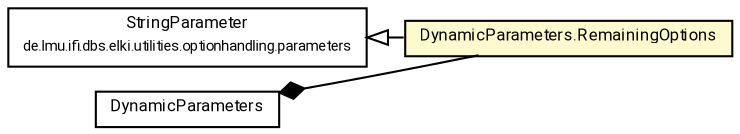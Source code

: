 #!/usr/local/bin/dot
#
# Class diagram 
# Generated by UMLGraph version R5_7_2-60-g0e99a6 (http://www.spinellis.gr/umlgraph/)
#

digraph G {
	graph [fontnames="svg"]
	edge [fontname="Roboto",fontsize=7,labelfontname="Roboto",labelfontsize=7,color="black"];
	node [fontname="Roboto",fontcolor="black",fontsize=8,shape=plaintext,margin=0,width=0,height=0];
	nodesep=0.15;
	ranksep=0.25;
	rankdir=LR;
	// de.lmu.ifi.dbs.elki.utilities.optionhandling.parameters.StringParameter
	c3690937 [label=<<table title="de.lmu.ifi.dbs.elki.utilities.optionhandling.parameters.StringParameter" border="0" cellborder="1" cellspacing="0" cellpadding="2" href="../../utilities/optionhandling/parameters/StringParameter.html" target="_parent">
		<tr><td><table border="0" cellspacing="0" cellpadding="1">
		<tr><td align="center" balign="center"> <font face="Roboto">StringParameter</font> </td></tr>
		<tr><td align="center" balign="center"> <font face="Roboto" point-size="7.0">de.lmu.ifi.dbs.elki.utilities.optionhandling.parameters</font> </td></tr>
		</table></td></tr>
		</table>>, URL="../../utilities/optionhandling/parameters/StringParameter.html"];
	// de.lmu.ifi.dbs.elki.gui.util.DynamicParameters
	c3691251 [label=<<table title="de.lmu.ifi.dbs.elki.gui.util.DynamicParameters" border="0" cellborder="1" cellspacing="0" cellpadding="2" href="DynamicParameters.html" target="_parent">
		<tr><td><table border="0" cellspacing="0" cellpadding="1">
		<tr><td align="center" balign="center"> <font face="Roboto">DynamicParameters</font> </td></tr>
		</table></td></tr>
		</table>>, URL="DynamicParameters.html"];
	// de.lmu.ifi.dbs.elki.gui.util.DynamicParameters.RemainingOptions
	c3691253 [label=<<table title="de.lmu.ifi.dbs.elki.gui.util.DynamicParameters.RemainingOptions" border="0" cellborder="1" cellspacing="0" cellpadding="2" bgcolor="lemonChiffon" href="DynamicParameters.RemainingOptions.html" target="_parent">
		<tr><td><table border="0" cellspacing="0" cellpadding="1">
		<tr><td align="center" balign="center"> <font face="Roboto">DynamicParameters.RemainingOptions</font> </td></tr>
		</table></td></tr>
		</table>>, URL="DynamicParameters.RemainingOptions.html"];
	// de.lmu.ifi.dbs.elki.gui.util.DynamicParameters composed de.lmu.ifi.dbs.elki.gui.util.DynamicParameters.RemainingOptions
	c3691251 -> c3691253 [arrowhead=none,arrowtail=diamond,dir=back,weight=6];
	// de.lmu.ifi.dbs.elki.gui.util.DynamicParameters.RemainingOptions extends de.lmu.ifi.dbs.elki.utilities.optionhandling.parameters.StringParameter
	c3690937 -> c3691253 [arrowtail=empty,dir=back,weight=10];
}

